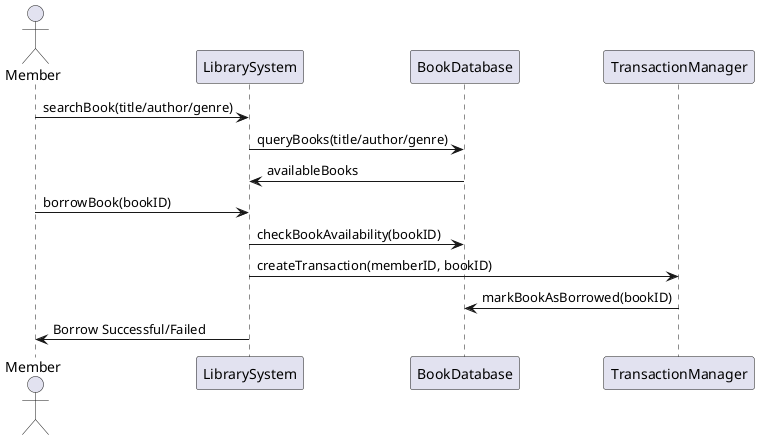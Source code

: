 @startuml
actor Member
participant LibrarySystem
participant BookDatabase
participant TransactionManager

Member -> LibrarySystem: searchBook(title/author/genre)
LibrarySystem -> BookDatabase: queryBooks(title/author/genre)
BookDatabase -> LibrarySystem: availableBooks

Member -> LibrarySystem: borrowBook(bookID)
LibrarySystem -> BookDatabase: checkBookAvailability(bookID)
LibrarySystem -> TransactionManager: createTransaction(memberID, bookID)
TransactionManager -> BookDatabase: markBookAsBorrowed(bookID)
LibrarySystem -> Member: Borrow Successful/Failed
@enduml